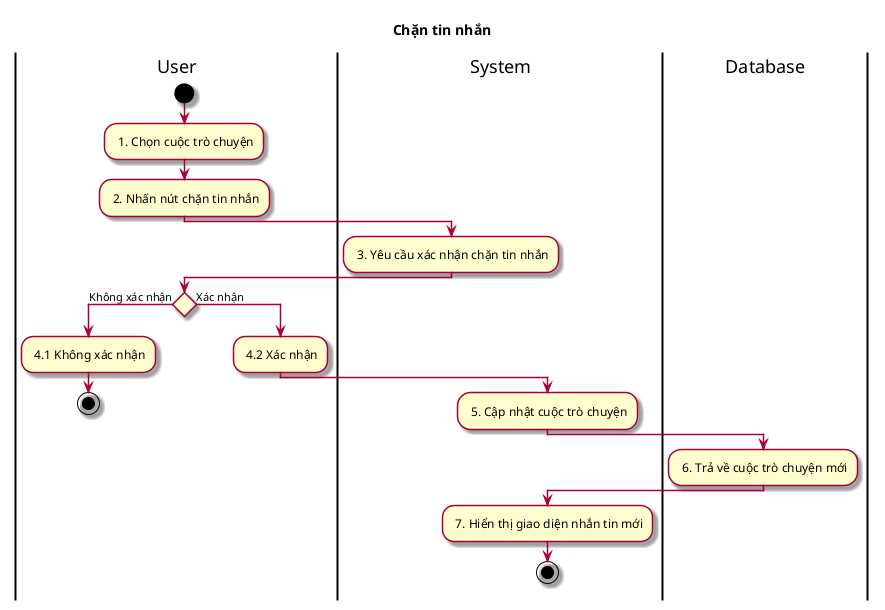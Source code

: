 @startuml ActChanTinNhan

skin rose
title Chặn tin nhắn

|User|
start 
: 1. Chọn cuộc trò chuyện;
: 2. Nhấn nút chặn tin nhắn;
|System|
: 3. Yêu cầu xác nhận chặn tin nhắn;
|User|
if () then (Không xác nhận)
: 4.1 Không xác nhận;
stop
else (Xác nhận)
: 4.2 Xác nhận;
|System|
: 5. Cập nhật cuộc trò chuyện;
|Database|
: 6. Trả về cuộc trò chuyện mới;
|System|
: 7. Hiển thị giao diện nhắn tin mới;
stop
@enduml